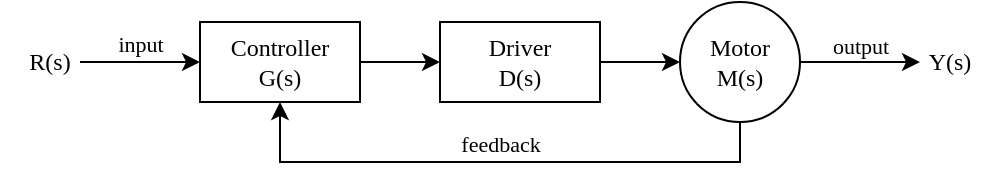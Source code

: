 <mxfile version="24.4.6" type="device">
  <diagram name="Side-1" id="hIDSkNg_BTb7kJ9Grw0A">
    <mxGraphModel dx="724" dy="365" grid="1" gridSize="10" guides="1" tooltips="1" connect="1" arrows="1" fold="1" page="1" pageScale="1" pageWidth="500" pageHeight="120" math="0" shadow="0">
      <root>
        <mxCell id="0" />
        <mxCell id="1" parent="0" />
        <mxCell id="Uee_9gHTmNSp_vXNz4nx-7" value="" style="edgeStyle=orthogonalEdgeStyle;rounded=0;orthogonalLoop=1;jettySize=auto;html=1;" parent="1" source="Uee_9gHTmNSp_vXNz4nx-4" target="Uee_9gHTmNSp_vXNz4nx-5" edge="1">
          <mxGeometry relative="1" as="geometry" />
        </mxCell>
        <mxCell id="-WASD9VjwCFsw7QrdPu2-5" value="input" style="edgeStyle=orthogonalEdgeStyle;rounded=0;orthogonalLoop=1;jettySize=auto;html=1;startArrow=classic;startFill=1;endArrow=none;endFill=0;labelPosition=center;verticalLabelPosition=top;align=center;verticalAlign=bottom;fontFamily=Times New Roman;" parent="1" source="Uee_9gHTmNSp_vXNz4nx-4" edge="1">
          <mxGeometry relative="1" as="geometry">
            <mxPoint x="40" y="50" as="targetPoint" />
          </mxGeometry>
        </mxCell>
        <mxCell id="Uee_9gHTmNSp_vXNz4nx-4" value="&lt;div&gt;Controller&lt;/div&gt;G(s)" style="rounded=0;whiteSpace=wrap;html=1;fontFamily=Times New Roman;" parent="1" vertex="1">
          <mxGeometry x="100" y="30" width="80" height="40" as="geometry" />
        </mxCell>
        <mxCell id="Uee_9gHTmNSp_vXNz4nx-8" value="" style="edgeStyle=orthogonalEdgeStyle;rounded=0;orthogonalLoop=1;jettySize=auto;html=1;" parent="1" source="Uee_9gHTmNSp_vXNz4nx-5" target="Uee_9gHTmNSp_vXNz4nx-6" edge="1">
          <mxGeometry relative="1" as="geometry" />
        </mxCell>
        <mxCell id="Uee_9gHTmNSp_vXNz4nx-5" value="&lt;div&gt;Driver&lt;/div&gt;D(s)" style="rounded=0;whiteSpace=wrap;html=1;fontFamily=Times New Roman;" parent="1" vertex="1">
          <mxGeometry x="220" y="30" width="80" height="40" as="geometry" />
        </mxCell>
        <mxCell id="Uee_9gHTmNSp_vXNz4nx-9" value="feedback" style="edgeStyle=orthogonalEdgeStyle;rounded=0;orthogonalLoop=1;jettySize=auto;html=1;entryX=0.5;entryY=1;entryDx=0;entryDy=0;labelPosition=center;verticalLabelPosition=top;align=center;verticalAlign=bottom;fontFamily=Times New Roman;" parent="1" source="Uee_9gHTmNSp_vXNz4nx-6" target="Uee_9gHTmNSp_vXNz4nx-4" edge="1">
          <mxGeometry relative="1" as="geometry">
            <Array as="points">
              <mxPoint x="370" y="100" />
              <mxPoint x="140" y="100" />
            </Array>
          </mxGeometry>
        </mxCell>
        <mxCell id="-WASD9VjwCFsw7QrdPu2-2" value="output" style="edgeStyle=orthogonalEdgeStyle;rounded=0;orthogonalLoop=1;jettySize=auto;html=1;labelPosition=center;verticalLabelPosition=top;align=center;verticalAlign=bottom;fontFamily=Times New Roman;" parent="1" source="Uee_9gHTmNSp_vXNz4nx-6" edge="1">
          <mxGeometry relative="1" as="geometry">
            <mxPoint x="460" y="50" as="targetPoint" />
          </mxGeometry>
        </mxCell>
        <mxCell id="Uee_9gHTmNSp_vXNz4nx-6" value="&lt;div&gt;Motor&lt;/div&gt;M(s)" style="ellipse;whiteSpace=wrap;html=1;aspect=fixed;fontFamily=Times New Roman;" parent="1" vertex="1">
          <mxGeometry x="340" y="20" width="60" height="60" as="geometry" />
        </mxCell>
        <mxCell id="-6HrGvSVHbX0JWB2t6SX-1" value="&lt;font face=&quot;Times New Roman&quot;&gt;R(s)&lt;/font&gt;" style="text;html=1;align=center;verticalAlign=middle;whiteSpace=wrap;rounded=0;" vertex="1" parent="1">
          <mxGeometry y="35" width="50" height="30" as="geometry" />
        </mxCell>
        <mxCell id="-6HrGvSVHbX0JWB2t6SX-2" value="&lt;font face=&quot;Times New Roman&quot;&gt;Y(s)&lt;/font&gt;" style="text;html=1;align=center;verticalAlign=middle;whiteSpace=wrap;rounded=0;" vertex="1" parent="1">
          <mxGeometry x="450" y="35" width="50" height="30" as="geometry" />
        </mxCell>
      </root>
    </mxGraphModel>
  </diagram>
</mxfile>
